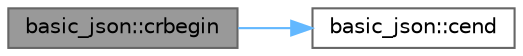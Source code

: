 digraph "basic_json::crbegin"
{
 // LATEX_PDF_SIZE
  bgcolor="transparent";
  edge [fontname=Helvetica,fontsize=10,labelfontname=Helvetica,labelfontsize=10];
  node [fontname=Helvetica,fontsize=10,shape=box,height=0.2,width=0.4];
  rankdir="LR";
  Node1 [id="Node000001",label="basic_json::crbegin",height=0.2,width=0.4,color="gray40", fillcolor="grey60", style="filled", fontcolor="black",tooltip="returns a const reverse iterator to the last element"];
  Node1 -> Node2 [id="edge2_Node000001_Node000002",color="steelblue1",style="solid",tooltip=" "];
  Node2 [id="Node000002",label="basic_json::cend",height=0.2,width=0.4,color="grey40", fillcolor="white", style="filled",URL="$classbasic__json.html#ab4f83081d8b64f6dc9b079af13266dc1",tooltip="returns an iterator to one past the last element"];
}
